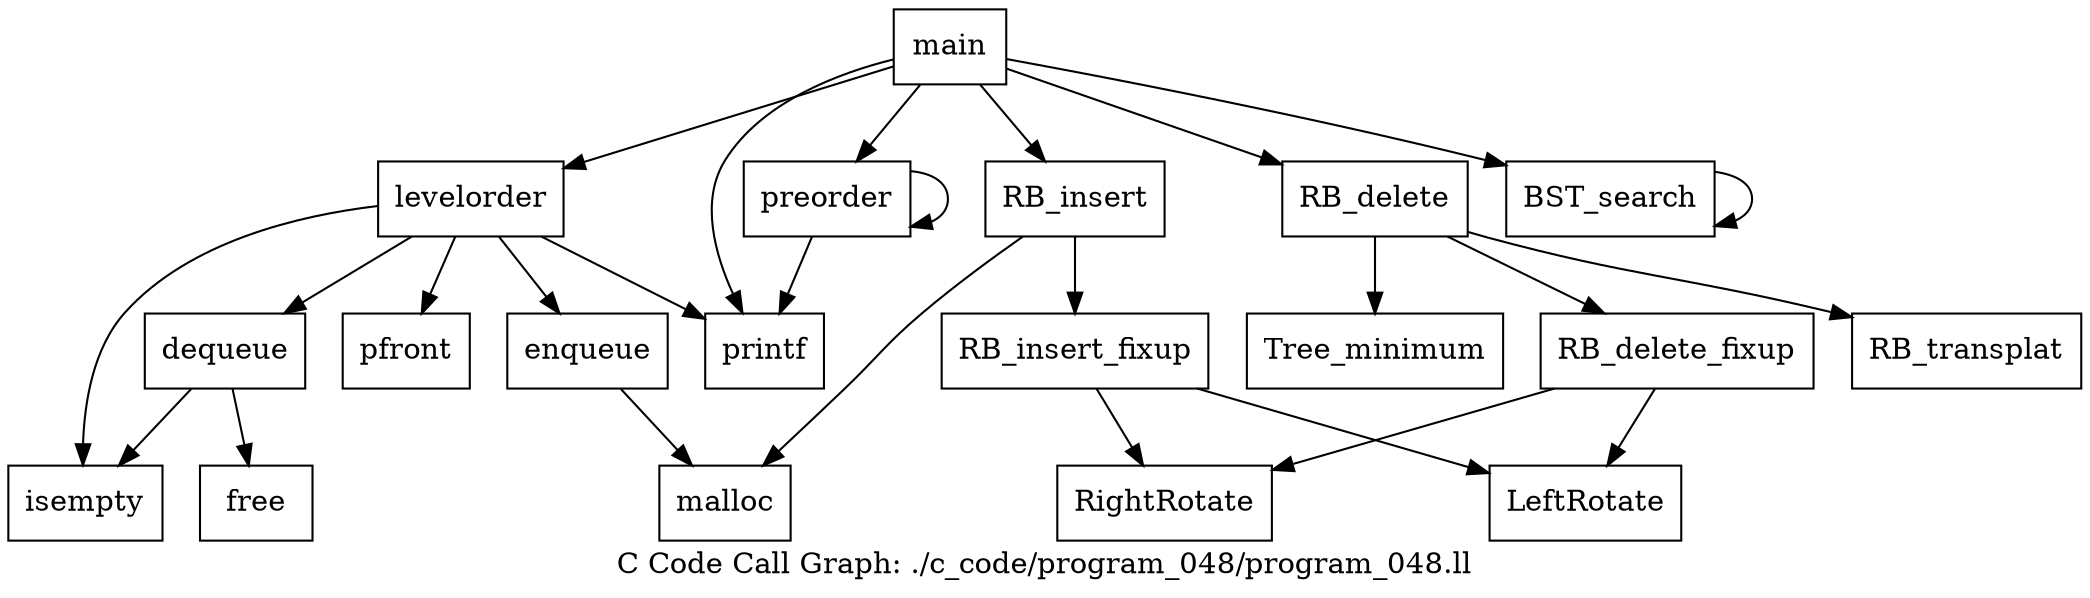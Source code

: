 digraph "C Code Call Graph: ./c_code/program_048/program_048.ll" {
	label="C Code Call Graph: ./c_code/program_048/program_048.ll";

	Node0x560dc13bb490 [shape=record,label="{pfront}"];
	Node0x560dc13bc230 [shape=record,label="{isempty}"];
	Node0x560dc13befb0 [shape=record,label="{dequeue}"];
	Node0x560dc13befb0 -> Node0x560dc13bc230;
	Node0x560dc13befb0 -> Node0x560dc13bea80;
	Node0x560dc13bea80 [shape=record,label="{free}"];
	Node0x560dc13c5cf0 [shape=record,label="{enqueue}"];
	Node0x560dc13c5cf0 -> Node0x560dc13c8c30;
	Node0x560dc13c8c30 [shape=record,label="{malloc}"];
	Node0x560dc13cdc10 [shape=record,label="{levelorder}"];
	Node0x560dc13cdc10 -> Node0x560dc13c5cf0;
	Node0x560dc13cdc10 -> Node0x560dc13bc230;
	Node0x560dc13cdc10 -> Node0x560dc13bb490;
	Node0x560dc13cdc10 -> Node0x560dc13cf4a0;
	Node0x560dc13cdc10 -> Node0x560dc13befb0;
	Node0x560dc13cf4a0 [shape=record,label="{printf}"];
	Node0x560dc13cfba0 [shape=record,label="{LeftRotate}"];
	Node0x560dc13d0030 [shape=record,label="{RightRotate}"];
	Node0x560dc13d04c0 [shape=record,label="{RB_insert_fixup}"];
	Node0x560dc13d04c0 -> Node0x560dc13cfba0;
	Node0x560dc13d04c0 -> Node0x560dc13d0030;
	Node0x560dc13d0b10 [shape=record,label="{RB_insert}"];
	Node0x560dc13d0b10 -> Node0x560dc13c8c30;
	Node0x560dc13d0b10 -> Node0x560dc13d04c0;
	Node0x560dc13d0d70 [shape=record,label="{preorder}"];
	Node0x560dc13d0d70 -> Node0x560dc13cf4a0;
	Node0x560dc13d0d70 -> Node0x560dc13d0d70;
	Node0x560dc13d1070 [shape=record,label="{Tree_minimum}"];
	Node0x560dc13a5730 [shape=record,label="{RB_delete_fixup}"];
	Node0x560dc13a5730 -> Node0x560dc13cfba0;
	Node0x560dc13a5730 -> Node0x560dc13d0030;
	Node0x560dc13a4ac0 [shape=record,label="{RB_transplat}"];
	Node0x560dc13409e0 [shape=record,label="{RB_delete}"];
	Node0x560dc13409e0 -> Node0x560dc13a4ac0;
	Node0x560dc13409e0 -> Node0x560dc13a5730;
	Node0x560dc13409e0 -> Node0x560dc13d1070;
	Node0x560dc13d1bb0 [shape=record,label="{BST_search}"];
	Node0x560dc13d1bb0 -> Node0x560dc13d1bb0;
	Node0x560dc13e0800 [shape=record,label="{main}"];
	Node0x560dc13e0800 -> Node0x560dc13d0b10;
	Node0x560dc13e0800 -> Node0x560dc13cdc10;
	Node0x560dc13e0800 -> Node0x560dc13cf4a0;
	Node0x560dc13e0800 -> Node0x560dc13d0d70;
	Node0x560dc13e0800 -> Node0x560dc13409e0;
	Node0x560dc13e0800 -> Node0x560dc13d1bb0;
}
